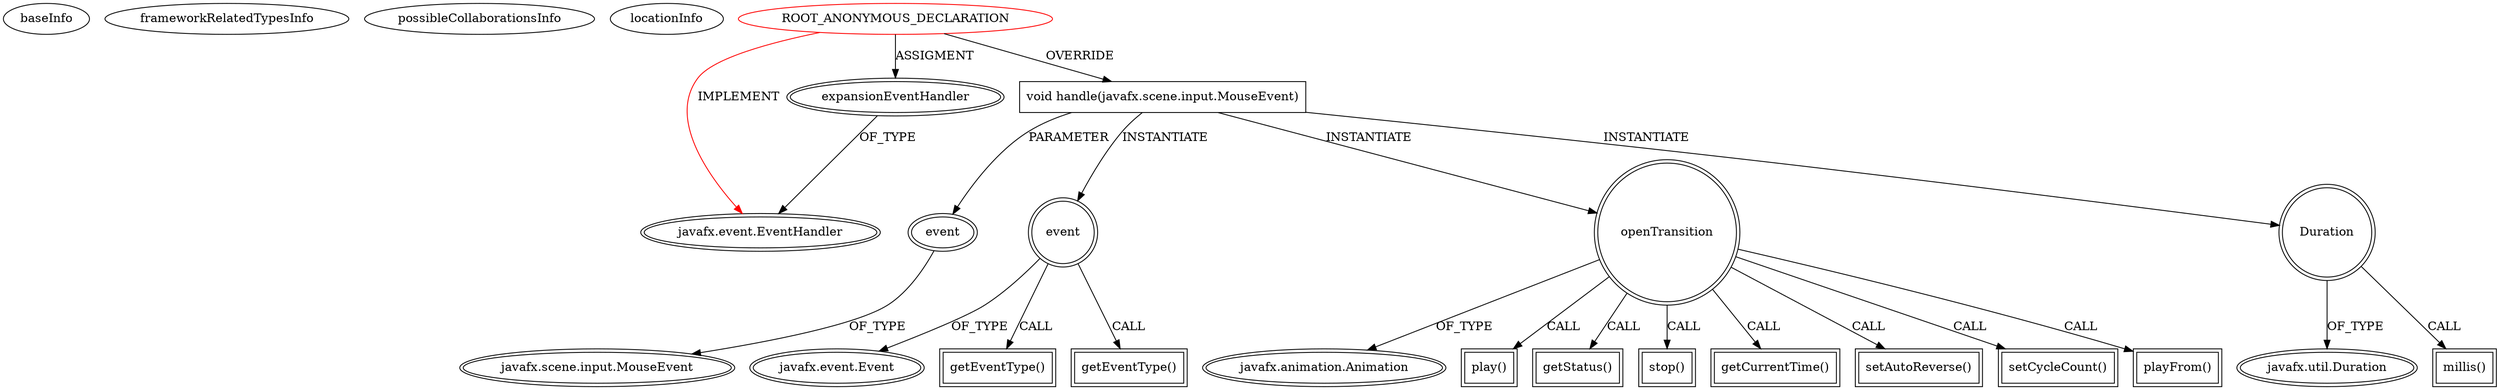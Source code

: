 digraph {
baseInfo[graphId=971,category="extension_graph",isAnonymous=true,possibleRelation=false]
frameworkRelatedTypesInfo[0="javafx.event.EventHandler"]
possibleCollaborationsInfo[]
locationInfo[projectName="MrLoNee-RadialFx",filePath="/MrLoNee-RadialFx/RadialFx-master/src/com/mrlonee/radialfx/moviemenu/RadialMovieMenu.java",contextSignature="void RadialMovieMenu(java.lang.String[],double,double,double,double)",graphId="971"]
0[label="ROOT_ANONYMOUS_DECLARATION",vertexType="ROOT_ANONYMOUS_DECLARATION",isFrameworkType=false,color=red]
1[label="javafx.event.EventHandler",vertexType="FRAMEWORK_INTERFACE_TYPE",isFrameworkType=true,peripheries=2]
2[label="expansionEventHandler",vertexType="OUTSIDE_VARIABLE_EXPRESION",isFrameworkType=true,peripheries=2]
4[label="void handle(javafx.scene.input.MouseEvent)",vertexType="OVERRIDING_METHOD_DECLARATION",isFrameworkType=false,shape=box]
5[label="event",vertexType="PARAMETER_DECLARATION",isFrameworkType=true,peripheries=2]
6[label="javafx.scene.input.MouseEvent",vertexType="FRAMEWORK_CLASS_TYPE",isFrameworkType=true,peripheries=2]
7[label="event",vertexType="VARIABLE_EXPRESION",isFrameworkType=true,peripheries=2,shape=circle]
9[label="javafx.event.Event",vertexType="FRAMEWORK_CLASS_TYPE",isFrameworkType=true,peripheries=2]
8[label="getEventType()",vertexType="INSIDE_CALL",isFrameworkType=true,peripheries=2,shape=box]
10[label="openTransition",vertexType="VARIABLE_EXPRESION",isFrameworkType=true,peripheries=2,shape=circle]
12[label="javafx.animation.Animation",vertexType="FRAMEWORK_CLASS_TYPE",isFrameworkType=true,peripheries=2]
11[label="play()",vertexType="INSIDE_CALL",isFrameworkType=true,peripheries=2,shape=box]
14[label="getEventType()",vertexType="INSIDE_CALL",isFrameworkType=true,peripheries=2,shape=box]
15[label="Duration",vertexType="VARIABLE_EXPRESION",isFrameworkType=true,peripheries=2,shape=circle]
17[label="javafx.util.Duration",vertexType="FRAMEWORK_CLASS_TYPE",isFrameworkType=true,peripheries=2]
16[label="millis()",vertexType="INSIDE_CALL",isFrameworkType=true,peripheries=2,shape=box]
19[label="getStatus()",vertexType="INSIDE_CALL",isFrameworkType=true,peripheries=2,shape=box]
21[label="stop()",vertexType="INSIDE_CALL",isFrameworkType=true,peripheries=2,shape=box]
23[label="getCurrentTime()",vertexType="INSIDE_CALL",isFrameworkType=true,peripheries=2,shape=box]
25[label="setAutoReverse()",vertexType="INSIDE_CALL",isFrameworkType=true,peripheries=2,shape=box]
27[label="setCycleCount()",vertexType="INSIDE_CALL",isFrameworkType=true,peripheries=2,shape=box]
29[label="playFrom()",vertexType="INSIDE_CALL",isFrameworkType=true,peripheries=2,shape=box]
0->1[label="IMPLEMENT",color=red]
0->2[label="ASSIGMENT"]
2->1[label="OF_TYPE"]
0->4[label="OVERRIDE"]
5->6[label="OF_TYPE"]
4->5[label="PARAMETER"]
4->7[label="INSTANTIATE"]
7->9[label="OF_TYPE"]
7->8[label="CALL"]
4->10[label="INSTANTIATE"]
10->12[label="OF_TYPE"]
10->11[label="CALL"]
7->14[label="CALL"]
4->15[label="INSTANTIATE"]
15->17[label="OF_TYPE"]
15->16[label="CALL"]
10->19[label="CALL"]
10->21[label="CALL"]
10->23[label="CALL"]
10->25[label="CALL"]
10->27[label="CALL"]
10->29[label="CALL"]
}
